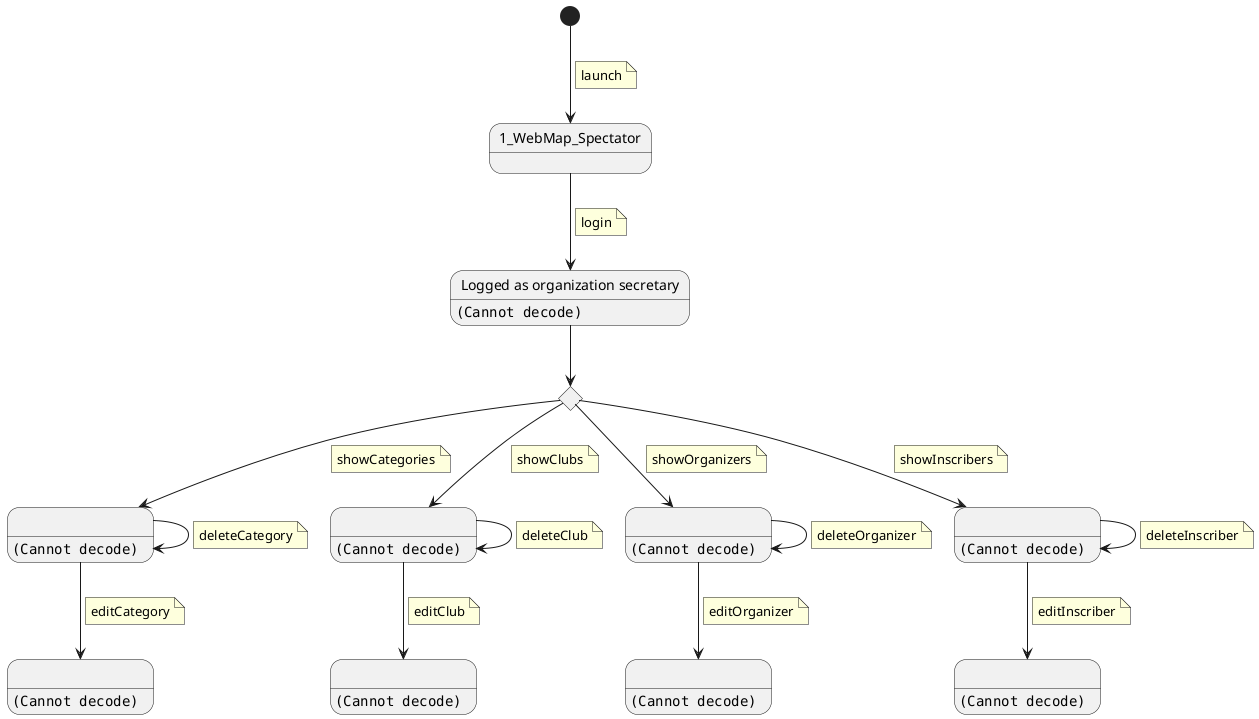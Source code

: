 @startuml

state "1_WebMap_Spectator" as launch
state "Logged as organization secretary" as login
login: <img:./images/2_organizationSecretaryMain.png>

[*] --> launch
note on link
  launch
end note

launch --> login
note on link
  login
end note

state organizationSecretaryChoice <<choice>>
login --> organizationSecretaryChoice


state " " as showCategories
showCategories: <img:./images/2_1_showCategories.png>
state " " as editCategories
editCategories: <img:./images/2_1_1_editCategories.png>

state " " as showClubs
showClubs: <img:./images/2_2_showClubs.png>
state " " as editClub
editClub: <img:./images/2_2_1_editClub.png>

state " " as showOrganizers
showOrganizers: <img:./images/2_4_showOrganizers.png>
state " " as editOrganizer
editOrganizer: <img:./images/2_4_1_editOrganizers.png>

state " " as showInscribers
showInscribers: <img:./images/2_3_showInscribers.png>
state " " as editInscriber
editInscriber: <img:./images/2_3_1_editInscriber.png>

organizationSecretaryChoice --> showCategories
note on link
  showCategories
end note

showCategories --> showCategories
note on link
  deleteCategory
end note

showCategories --> editCategories
note on link
  editCategory
end note

organizationSecretaryChoice --> showClubs
note on link
  showClubs
end note

showClubs --> showClubs
note on link
  deleteClub
end note

showClubs --> editClub
note on link
  editClub
end note


organizationSecretaryChoice --> showOrganizers
note on link
  showOrganizers
end note

showOrganizers --> showOrganizers
note on link
  deleteOrganizer
end note

showOrganizers --> editOrganizer
note on link
  editOrganizer
end note


organizationSecretaryChoice --> showInscribers
note on link
  showInscribers
end note

showInscribers --> showInscribers
note on link
  deleteInscriber
end note

showInscribers --> editInscriber
note on link
  editInscriber
end note

@enduml